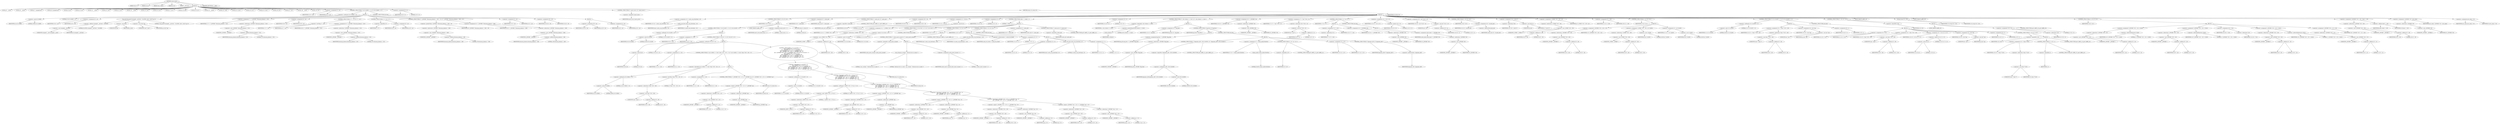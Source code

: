 digraph cache_insert {  
"1000125" [label = "(METHOD,cache_insert)" ]
"1000126" [label = "(PARAM,char *s)" ]
"1000127" [label = "(PARAM,int cp)" ]
"1000128" [label = "(PARAM,time_t time1)" ]
"1000129" [label = "(PARAM,int a4)" ]
"1000130" [label = "(PARAM,__int16 a5)" ]
"1000131" [label = "(BLOCK,,)" ]
"1000132" [label = "(LOCAL,v5: __int16)" ]
"1000133" [label = "(LOCAL,v6: __int16)" ]
"1000134" [label = "(LOCAL,v7: unsigned int)" ]
"1000135" [label = "(LOCAL,v8: unsigned int)" ]
"1000136" [label = "(LOCAL,v9: int)" ]
"1000137" [label = "(LOCAL,v10: int)" ]
"1000138" [label = "(LOCAL,v11: __int16)" ]
"1000139" [label = "(LOCAL,v12: int)" ]
"1000140" [label = "(LOCAL,v13: int)" ]
"1000141" [label = "(LOCAL,v14: __int16)" ]
"1000142" [label = "(LOCAL,v15: int)" ]
"1000143" [label = "(LOCAL,v16: int)" ]
"1000144" [label = "(LOCAL,v17: int *)" ]
"1000145" [label = "(LOCAL,v19: bool)" ]
"1000146" [label = "(LOCAL,v20: int *)" ]
"1000147" [label = "(LOCAL,v21: __int16)" ]
"1000148" [label = "(LOCAL,v22: char)" ]
"1000149" [label = "(LOCAL,v23: char *)" ]
"1000150" [label = "(LOCAL,v24: int *)" ]
"1000151" [label = "(LOCAL,v25: char *)" ]
"1000152" [label = "(LOCAL,v26: int)" ]
"1000153" [label = "(LOCAL,v27: int)" ]
"1000154" [label = "(LOCAL,v28: __int16)" ]
"1000155" [label = "(LOCAL,v29: int)" ]
"1000156" [label = "(<operator>.assignment,v5 = a5)" ]
"1000157" [label = "(IDENTIFIER,v5,v5 = a5)" ]
"1000158" [label = "(IDENTIFIER,a5,v5 = a5)" ]
"1000159" [label = "(CONTROL_STRUCTURE,if ( (a5 & 0x980) != 0 ),if ( (a5 & 0x980) != 0 ))" ]
"1000160" [label = "(<operator>.notEquals,(a5 & 0x980) != 0)" ]
"1000161" [label = "(<operator>.and,a5 & 0x980)" ]
"1000162" [label = "(IDENTIFIER,a5,a5 & 0x980)" ]
"1000163" [label = "(LITERAL,0x980,a5 & 0x980)" ]
"1000164" [label = "(LITERAL,0,(a5 & 0x980) != 0)" ]
"1000165" [label = "(BLOCK,,)" ]
"1000166" [label = "(<operator>.assignment,v6 = a5)" ]
"1000167" [label = "(IDENTIFIER,v6,v6 = a5)" ]
"1000168" [label = "(IDENTIFIER,a5,v6 = a5)" ]
"1000169" [label = "(log_query,log_query((unsigned __int16)a5 + 0x10000, (int)s, (void *)cp, 0))" ]
"1000170" [label = "(<operator>.addition,(unsigned __int16)a5 + 0x10000)" ]
"1000171" [label = "(<operator>.cast,(unsigned __int16)a5)" ]
"1000172" [label = "(UNKNOWN,unsigned __int16,unsigned __int16)" ]
"1000173" [label = "(IDENTIFIER,a5,(unsigned __int16)a5)" ]
"1000174" [label = "(LITERAL,0x10000,(unsigned __int16)a5 + 0x10000)" ]
"1000175" [label = "(<operator>.cast,(int)s)" ]
"1000176" [label = "(UNKNOWN,int,int)" ]
"1000177" [label = "(IDENTIFIER,s,(int)s)" ]
"1000178" [label = "(<operator>.cast,(void *)cp)" ]
"1000179" [label = "(UNKNOWN,void *,void *)" ]
"1000180" [label = "(IDENTIFIER,cp,(void *)cp)" ]
"1000181" [label = "(LITERAL,0,log_query((unsigned __int16)a5 + 0x10000, (int)s, (void *)cp, 0))" ]
"1000182" [label = "(<operator>.assignment,v7 = *(_DWORD *)(dnsmasq_daemon + 252))" ]
"1000183" [label = "(IDENTIFIER,v7,v7 = *(_DWORD *)(dnsmasq_daemon + 252))" ]
"1000184" [label = "(<operator>.indirection,*(_DWORD *)(dnsmasq_daemon + 252))" ]
"1000185" [label = "(<operator>.cast,(_DWORD *)(dnsmasq_daemon + 252))" ]
"1000186" [label = "(UNKNOWN,_DWORD *,_DWORD *)" ]
"1000187" [label = "(<operator>.addition,dnsmasq_daemon + 252)" ]
"1000188" [label = "(IDENTIFIER,dnsmasq_daemon,dnsmasq_daemon + 252)" ]
"1000189" [label = "(LITERAL,252,dnsmasq_daemon + 252)" ]
"1000190" [label = "(<operator>.assignment,v8 = a4)" ]
"1000191" [label = "(IDENTIFIER,v8,v8 = a4)" ]
"1000192" [label = "(IDENTIFIER,a4,v8 = a4)" ]
"1000193" [label = "(CONTROL_STRUCTURE,if ( v7 < a4 ),if ( v7 < a4 ))" ]
"1000194" [label = "(<operator>.lessThan,v7 < a4)" ]
"1000195" [label = "(IDENTIFIER,v7,v7 < a4)" ]
"1000196" [label = "(IDENTIFIER,a4,v7 < a4)" ]
"1000197" [label = "(<operator>.assignment,v8 = *(_DWORD *)(dnsmasq_daemon + 252))" ]
"1000198" [label = "(IDENTIFIER,v8,v8 = *(_DWORD *)(dnsmasq_daemon + 252))" ]
"1000199" [label = "(<operator>.indirection,*(_DWORD *)(dnsmasq_daemon + 252))" ]
"1000200" [label = "(<operator>.cast,(_DWORD *)(dnsmasq_daemon + 252))" ]
"1000201" [label = "(UNKNOWN,_DWORD *,_DWORD *)" ]
"1000202" [label = "(<operator>.addition,dnsmasq_daemon + 252)" ]
"1000203" [label = "(IDENTIFIER,dnsmasq_daemon,dnsmasq_daemon + 252)" ]
"1000204" [label = "(LITERAL,252,dnsmasq_daemon + 252)" ]
"1000205" [label = "(CONTROL_STRUCTURE,if ( !v7 ),if ( !v7 ))" ]
"1000206" [label = "(<operator>.logicalNot,!v7)" ]
"1000207" [label = "(IDENTIFIER,v7,!v7)" ]
"1000208" [label = "(<operator>.assignment,v8 = a4)" ]
"1000209" [label = "(IDENTIFIER,v8,v8 = a4)" ]
"1000210" [label = "(IDENTIFIER,a4,v8 = a4)" ]
"1000211" [label = "(CONTROL_STRUCTURE,if ( *(_DWORD *)(dnsmasq_daemon + 248) > v8 ),if ( *(_DWORD *)(dnsmasq_daemon + 248) > v8 ))" ]
"1000212" [label = "(<operator>.greaterThan,*(_DWORD *)(dnsmasq_daemon + 248) > v8)" ]
"1000213" [label = "(<operator>.indirection,*(_DWORD *)(dnsmasq_daemon + 248))" ]
"1000214" [label = "(<operator>.cast,(_DWORD *)(dnsmasq_daemon + 248))" ]
"1000215" [label = "(UNKNOWN,_DWORD *,_DWORD *)" ]
"1000216" [label = "(<operator>.addition,dnsmasq_daemon + 248)" ]
"1000217" [label = "(IDENTIFIER,dnsmasq_daemon,dnsmasq_daemon + 248)" ]
"1000218" [label = "(LITERAL,248,dnsmasq_daemon + 248)" ]
"1000219" [label = "(IDENTIFIER,v8,*(_DWORD *)(dnsmasq_daemon + 248) > v8)" ]
"1000220" [label = "(<operator>.assignment,v8 = *(_DWORD *)(dnsmasq_daemon + 248))" ]
"1000221" [label = "(IDENTIFIER,v8,v8 = *(_DWORD *)(dnsmasq_daemon + 248))" ]
"1000222" [label = "(<operator>.indirection,*(_DWORD *)(dnsmasq_daemon + 248))" ]
"1000223" [label = "(<operator>.cast,(_DWORD *)(dnsmasq_daemon + 248))" ]
"1000224" [label = "(UNKNOWN,_DWORD *,_DWORD *)" ]
"1000225" [label = "(<operator>.addition,dnsmasq_daemon + 248)" ]
"1000226" [label = "(IDENTIFIER,dnsmasq_daemon,dnsmasq_daemon + 248)" ]
"1000227" [label = "(LITERAL,248,dnsmasq_daemon + 248)" ]
"1000228" [label = "(<operator>.assignment,v5 = a5)" ]
"1000229" [label = "(IDENTIFIER,v5,v5 = a5)" ]
"1000230" [label = "(IDENTIFIER,a5,v5 = a5)" ]
"1000231" [label = "(<operator>.assignment,v29 = v8)" ]
"1000232" [label = "(IDENTIFIER,v29,v29 = v8)" ]
"1000233" [label = "(IDENTIFIER,v8,v29 = v8)" ]
"1000234" [label = "(CONTROL_STRUCTURE,else,else)" ]
"1000235" [label = "(BLOCK,,)" ]
"1000236" [label = "(<operator>.assignment,v29 = a4)" ]
"1000237" [label = "(IDENTIFIER,v29,v29 = a4)" ]
"1000238" [label = "(IDENTIFIER,a4,v29 = a4)" ]
"1000239" [label = "(<operator>.assignment,v6 = a5)" ]
"1000240" [label = "(IDENTIFIER,v6,v6 = a5)" ]
"1000241" [label = "(IDENTIFIER,a5,v6 = a5)" ]
"1000242" [label = "(<operator>.assignment,v9 = 0)" ]
"1000243" [label = "(IDENTIFIER,v9,v9 = 0)" ]
"1000244" [label = "(LITERAL,0,v9 = 0)" ]
"1000245" [label = "(CONTROL_STRUCTURE,if ( !insert_error ),if ( !insert_error ))" ]
"1000246" [label = "(<operator>.logicalNot,!insert_error)" ]
"1000247" [label = "(IDENTIFIER,insert_error,!insert_error)" ]
"1000248" [label = "(BLOCK,,)" ]
"1000249" [label = "(<operator>.assignment,v10 = cache_scan_free(time1, v5))" ]
"1000250" [label = "(IDENTIFIER,v10,v10 = cache_scan_free(time1, v5))" ]
"1000251" [label = "(cache_scan_free,cache_scan_free(time1, v5))" ]
"1000252" [label = "(IDENTIFIER,time1,cache_scan_free(time1, v5))" ]
"1000253" [label = "(IDENTIFIER,v5,cache_scan_free(time1, v5))" ]
"1000254" [label = "(CONTROL_STRUCTURE,if ( v10 ),if ( v10 ))" ]
"1000255" [label = "(IDENTIFIER,v10,if ( v10 ))" ]
"1000256" [label = "(BLOCK,,)" ]
"1000257" [label = "(CONTROL_STRUCTURE,if ( (v6 & 0x180) != 0 ),if ( (v6 & 0x180) != 0 ))" ]
"1000258" [label = "(<operator>.notEquals,(v6 & 0x180) != 0)" ]
"1000259" [label = "(<operator>.and,v6 & 0x180)" ]
"1000260" [label = "(IDENTIFIER,v6,v6 & 0x180)" ]
"1000261" [label = "(LITERAL,0x180,v6 & 0x180)" ]
"1000262" [label = "(LITERAL,0,(v6 & 0x180) != 0)" ]
"1000263" [label = "(BLOCK,,)" ]
"1000264" [label = "(<operator>.assignment,v9 = v10)" ]
"1000265" [label = "(IDENTIFIER,v9,v9 = v10)" ]
"1000266" [label = "(IDENTIFIER,v10,v9 = v10)" ]
"1000267" [label = "(CONTROL_STRUCTURE,if ( (v6 & 8) != 0 ),if ( (v6 & 8) != 0 ))" ]
"1000268" [label = "(<operator>.notEquals,(v6 & 8) != 0)" ]
"1000269" [label = "(<operator>.and,v6 & 8)" ]
"1000270" [label = "(IDENTIFIER,v6,v6 & 8)" ]
"1000271" [label = "(LITERAL,8,v6 & 8)" ]
"1000272" [label = "(LITERAL,0,(v6 & 8) != 0)" ]
"1000273" [label = "(BLOCK,,)" ]
"1000274" [label = "(<operator>.assignment,v11 = v6)" ]
"1000275" [label = "(IDENTIFIER,v11,v11 = v6)" ]
"1000276" [label = "(IDENTIFIER,v6,v11 = v6)" ]
"1000277" [label = "(CONTROL_STRUCTURE,if ( (a5 & 0x80u) != 0 && *(char *)(v9 + 36) < 0 ),if ( (a5 & 0x80u) != 0 && *(char *)(v9 + 36) < 0 ))" ]
"1000278" [label = "(<operator>.logicalAnd,(a5 & 0x80u) != 0 && *(char *)(v9 + 36) < 0)" ]
"1000279" [label = "(<operator>.notEquals,(a5 & 0x80u) != 0)" ]
"1000280" [label = "(<operator>.and,a5 & 0x80u)" ]
"1000281" [label = "(IDENTIFIER,a5,a5 & 0x80u)" ]
"1000282" [label = "(LITERAL,0x80u,a5 & 0x80u)" ]
"1000283" [label = "(LITERAL,0,(a5 & 0x80u) != 0)" ]
"1000284" [label = "(<operator>.lessThan,*(char *)(v9 + 36) < 0)" ]
"1000285" [label = "(<operator>.indirection,*(char *)(v9 + 36))" ]
"1000286" [label = "(<operator>.cast,(char *)(v9 + 36))" ]
"1000287" [label = "(UNKNOWN,char *,char *)" ]
"1000288" [label = "(<operator>.addition,v9 + 36)" ]
"1000289" [label = "(IDENTIFIER,v9,v9 + 36)" ]
"1000290" [label = "(LITERAL,36,v9 + 36)" ]
"1000291" [label = "(LITERAL,0,*(char *)(v9 + 36) < 0)" ]
"1000292" [label = "(BLOCK,,)" ]
"1000293" [label = "(<operator>.assignment,v11 = v6)" ]
"1000294" [label = "(IDENTIFIER,v11,v11 = v6)" ]
"1000295" [label = "(IDENTIFIER,v6,v11 = v6)" ]
"1000296" [label = "(CONTROL_STRUCTURE,if ( *(_DWORD *)(v9 + 12) == *(_DWORD *)cp ),if ( *(_DWORD *)(v9 + 12) == *(_DWORD *)cp ))" ]
"1000297" [label = "(<operator>.equals,*(_DWORD *)(v9 + 12) == *(_DWORD *)cp)" ]
"1000298" [label = "(<operator>.indirection,*(_DWORD *)(v9 + 12))" ]
"1000299" [label = "(<operator>.cast,(_DWORD *)(v9 + 12))" ]
"1000300" [label = "(UNKNOWN,_DWORD *,_DWORD *)" ]
"1000301" [label = "(<operator>.addition,v9 + 12)" ]
"1000302" [label = "(IDENTIFIER,v9,v9 + 12)" ]
"1000303" [label = "(LITERAL,12,v9 + 12)" ]
"1000304" [label = "(<operator>.indirection,*(_DWORD *)cp)" ]
"1000305" [label = "(<operator>.cast,(_DWORD *)cp)" ]
"1000306" [label = "(UNKNOWN,_DWORD *,_DWORD *)" ]
"1000307" [label = "(IDENTIFIER,cp,(_DWORD *)cp)" ]
"1000308" [label = "(RETURN,return v9;,return v9;)" ]
"1000309" [label = "(IDENTIFIER,v9,return v9;)" ]
"1000310" [label = "(CONTROL_STRUCTURE,if ( (v11 & 0x100) != 0\n            && (*(_BYTE *)(v9 + 37) & 1) != 0\n            && *(_DWORD *)(v9 + 12) == *(_DWORD *)cp\n            && *(_DWORD *)(v9 + 16) == *(_DWORD *)(cp + 4)\n            && *(_DWORD *)(v9 + 20) == *(_DWORD *)(cp + 8)\n            && *(_DWORD *)(v9 + 24) == *(_DWORD *)(cp + 12) ),if ( (v11 & 0x100) != 0\n            && (*(_BYTE *)(v9 + 37) & 1) != 0\n            && *(_DWORD *)(v9 + 12) == *(_DWORD *)cp\n            && *(_DWORD *)(v9 + 16) == *(_DWORD *)(cp + 4)\n            && *(_DWORD *)(v9 + 20) == *(_DWORD *)(cp + 8)\n            && *(_DWORD *)(v9 + 24) == *(_DWORD *)(cp + 12) ))" ]
"1000311" [label = "(<operator>.logicalAnd,(v11 & 0x100) != 0\n            && (*(_BYTE *)(v9 + 37) & 1) != 0\n            && *(_DWORD *)(v9 + 12) == *(_DWORD *)cp\n            && *(_DWORD *)(v9 + 16) == *(_DWORD *)(cp + 4)\n            && *(_DWORD *)(v9 + 20) == *(_DWORD *)(cp + 8)\n            && *(_DWORD *)(v9 + 24) == *(_DWORD *)(cp + 12))" ]
"1000312" [label = "(<operator>.notEquals,(v11 & 0x100) != 0)" ]
"1000313" [label = "(<operator>.and,v11 & 0x100)" ]
"1000314" [label = "(IDENTIFIER,v11,v11 & 0x100)" ]
"1000315" [label = "(LITERAL,0x100,v11 & 0x100)" ]
"1000316" [label = "(LITERAL,0,(v11 & 0x100) != 0)" ]
"1000317" [label = "(<operator>.logicalAnd,(*(_BYTE *)(v9 + 37) & 1) != 0\n            && *(_DWORD *)(v9 + 12) == *(_DWORD *)cp\n            && *(_DWORD *)(v9 + 16) == *(_DWORD *)(cp + 4)\n            && *(_DWORD *)(v9 + 20) == *(_DWORD *)(cp + 8)\n            && *(_DWORD *)(v9 + 24) == *(_DWORD *)(cp + 12))" ]
"1000318" [label = "(<operator>.notEquals,(*(_BYTE *)(v9 + 37) & 1) != 0)" ]
"1000319" [label = "(<operator>.and,*(_BYTE *)(v9 + 37) & 1)" ]
"1000320" [label = "(<operator>.indirection,*(_BYTE *)(v9 + 37))" ]
"1000321" [label = "(<operator>.cast,(_BYTE *)(v9 + 37))" ]
"1000322" [label = "(UNKNOWN,_BYTE *,_BYTE *)" ]
"1000323" [label = "(<operator>.addition,v9 + 37)" ]
"1000324" [label = "(IDENTIFIER,v9,v9 + 37)" ]
"1000325" [label = "(LITERAL,37,v9 + 37)" ]
"1000326" [label = "(LITERAL,1,*(_BYTE *)(v9 + 37) & 1)" ]
"1000327" [label = "(LITERAL,0,(*(_BYTE *)(v9 + 37) & 1) != 0)" ]
"1000328" [label = "(<operator>.logicalAnd,*(_DWORD *)(v9 + 12) == *(_DWORD *)cp\n            && *(_DWORD *)(v9 + 16) == *(_DWORD *)(cp + 4)\n            && *(_DWORD *)(v9 + 20) == *(_DWORD *)(cp + 8)\n            && *(_DWORD *)(v9 + 24) == *(_DWORD *)(cp + 12))" ]
"1000329" [label = "(<operator>.equals,*(_DWORD *)(v9 + 12) == *(_DWORD *)cp)" ]
"1000330" [label = "(<operator>.indirection,*(_DWORD *)(v9 + 12))" ]
"1000331" [label = "(<operator>.cast,(_DWORD *)(v9 + 12))" ]
"1000332" [label = "(UNKNOWN,_DWORD *,_DWORD *)" ]
"1000333" [label = "(<operator>.addition,v9 + 12)" ]
"1000334" [label = "(IDENTIFIER,v9,v9 + 12)" ]
"1000335" [label = "(LITERAL,12,v9 + 12)" ]
"1000336" [label = "(<operator>.indirection,*(_DWORD *)cp)" ]
"1000337" [label = "(<operator>.cast,(_DWORD *)cp)" ]
"1000338" [label = "(UNKNOWN,_DWORD *,_DWORD *)" ]
"1000339" [label = "(IDENTIFIER,cp,(_DWORD *)cp)" ]
"1000340" [label = "(<operator>.logicalAnd,*(_DWORD *)(v9 + 16) == *(_DWORD *)(cp + 4)\n            && *(_DWORD *)(v9 + 20) == *(_DWORD *)(cp + 8)\n            && *(_DWORD *)(v9 + 24) == *(_DWORD *)(cp + 12))" ]
"1000341" [label = "(<operator>.equals,*(_DWORD *)(v9 + 16) == *(_DWORD *)(cp + 4))" ]
"1000342" [label = "(<operator>.indirection,*(_DWORD *)(v9 + 16))" ]
"1000343" [label = "(<operator>.cast,(_DWORD *)(v9 + 16))" ]
"1000344" [label = "(UNKNOWN,_DWORD *,_DWORD *)" ]
"1000345" [label = "(<operator>.addition,v9 + 16)" ]
"1000346" [label = "(IDENTIFIER,v9,v9 + 16)" ]
"1000347" [label = "(LITERAL,16,v9 + 16)" ]
"1000348" [label = "(<operator>.indirection,*(_DWORD *)(cp + 4))" ]
"1000349" [label = "(<operator>.cast,(_DWORD *)(cp + 4))" ]
"1000350" [label = "(UNKNOWN,_DWORD *,_DWORD *)" ]
"1000351" [label = "(<operator>.addition,cp + 4)" ]
"1000352" [label = "(IDENTIFIER,cp,cp + 4)" ]
"1000353" [label = "(LITERAL,4,cp + 4)" ]
"1000354" [label = "(<operator>.logicalAnd,*(_DWORD *)(v9 + 20) == *(_DWORD *)(cp + 8)\n            && *(_DWORD *)(v9 + 24) == *(_DWORD *)(cp + 12))" ]
"1000355" [label = "(<operator>.equals,*(_DWORD *)(v9 + 20) == *(_DWORD *)(cp + 8))" ]
"1000356" [label = "(<operator>.indirection,*(_DWORD *)(v9 + 20))" ]
"1000357" [label = "(<operator>.cast,(_DWORD *)(v9 + 20))" ]
"1000358" [label = "(UNKNOWN,_DWORD *,_DWORD *)" ]
"1000359" [label = "(<operator>.addition,v9 + 20)" ]
"1000360" [label = "(IDENTIFIER,v9,v9 + 20)" ]
"1000361" [label = "(LITERAL,20,v9 + 20)" ]
"1000362" [label = "(<operator>.indirection,*(_DWORD *)(cp + 8))" ]
"1000363" [label = "(<operator>.cast,(_DWORD *)(cp + 8))" ]
"1000364" [label = "(UNKNOWN,_DWORD *,_DWORD *)" ]
"1000365" [label = "(<operator>.addition,cp + 8)" ]
"1000366" [label = "(IDENTIFIER,cp,cp + 8)" ]
"1000367" [label = "(LITERAL,8,cp + 8)" ]
"1000368" [label = "(<operator>.equals,*(_DWORD *)(v9 + 24) == *(_DWORD *)(cp + 12))" ]
"1000369" [label = "(<operator>.indirection,*(_DWORD *)(v9 + 24))" ]
"1000370" [label = "(<operator>.cast,(_DWORD *)(v9 + 24))" ]
"1000371" [label = "(UNKNOWN,_DWORD *,_DWORD *)" ]
"1000372" [label = "(<operator>.addition,v9 + 24)" ]
"1000373" [label = "(IDENTIFIER,v9,v9 + 24)" ]
"1000374" [label = "(LITERAL,24,v9 + 24)" ]
"1000375" [label = "(<operator>.indirection,*(_DWORD *)(cp + 12))" ]
"1000376" [label = "(<operator>.cast,(_DWORD *)(cp + 12))" ]
"1000377" [label = "(UNKNOWN,_DWORD *,_DWORD *)" ]
"1000378" [label = "(<operator>.addition,cp + 12)" ]
"1000379" [label = "(IDENTIFIER,cp,cp + 12)" ]
"1000380" [label = "(LITERAL,12,cp + 12)" ]
"1000381" [label = "(BLOCK,,)" ]
"1000382" [label = "(RETURN,return v9;,return v9;)" ]
"1000383" [label = "(IDENTIFIER,v9,return v9;)" ]
"1000384" [label = "(JUMP_TARGET,LABEL_41)" ]
"1000385" [label = "(<operator>.assignment,insert_error = 1)" ]
"1000386" [label = "(IDENTIFIER,insert_error,insert_error = 1)" ]
"1000387" [label = "(LITERAL,1,insert_error = 1)" ]
"1000388" [label = "(RETURN,return 0;,return 0;)" ]
"1000389" [label = "(LITERAL,0,return 0;)" ]
"1000390" [label = "(<operator>.assignment,v9 = cache_tail)" ]
"1000391" [label = "(IDENTIFIER,v9,v9 = cache_tail)" ]
"1000392" [label = "(IDENTIFIER,cache_tail,v9 = cache_tail)" ]
"1000393" [label = "(CONTROL_STRUCTURE,if ( !cache_tail ),if ( !cache_tail ))" ]
"1000394" [label = "(<operator>.logicalNot,!cache_tail)" ]
"1000395" [label = "(IDENTIFIER,cache_tail,!cache_tail)" ]
"1000396" [label = "(CONTROL_STRUCTURE,goto LABEL_41;,goto LABEL_41;)" ]
"1000397" [label = "(<operator>.assignment,v28 = v6)" ]
"1000398" [label = "(IDENTIFIER,v28,v28 = v6)" ]
"1000399" [label = "(IDENTIFIER,v6,v28 = v6)" ]
"1000400" [label = "(<operator>.assignment,v12 = v6 & 4)" ]
"1000401" [label = "(IDENTIFIER,v12,v12 = v6 & 4)" ]
"1000402" [label = "(<operator>.and,v6 & 4)" ]
"1000403" [label = "(IDENTIFIER,v6,v6 & 4)" ]
"1000404" [label = "(LITERAL,4,v6 & 4)" ]
"1000405" [label = "(<operator>.assignment,v13 = 0)" ]
"1000406" [label = "(IDENTIFIER,v13,v13 = 0)" ]
"1000407" [label = "(LITERAL,0,v13 = 0)" ]
"1000408" [label = "(CONTROL_STRUCTURE,while ( 1 ),while ( 1 ))" ]
"1000409" [label = "(LITERAL,1,while ( 1 ))" ]
"1000410" [label = "(BLOCK,,)" ]
"1000411" [label = "(<operator>.assignment,v14 = *(_WORD *)(v9 + 36))" ]
"1000412" [label = "(IDENTIFIER,v14,v14 = *(_WORD *)(v9 + 36))" ]
"1000413" [label = "(<operator>.indirection,*(_WORD *)(v9 + 36))" ]
"1000414" [label = "(<operator>.cast,(_WORD *)(v9 + 36))" ]
"1000415" [label = "(UNKNOWN,_WORD *,_WORD *)" ]
"1000416" [label = "(<operator>.addition,v9 + 36)" ]
"1000417" [label = "(IDENTIFIER,v9,v9 + 36)" ]
"1000418" [label = "(LITERAL,36,v9 + 36)" ]
"1000419" [label = "(CONTROL_STRUCTURE,if ( (v14 & 0xC) == 0 ),if ( (v14 & 0xC) == 0 ))" ]
"1000420" [label = "(<operator>.equals,(v14 & 0xC) == 0)" ]
"1000421" [label = "(<operator>.and,v14 & 0xC)" ]
"1000422" [label = "(IDENTIFIER,v14,v14 & 0xC)" ]
"1000423" [label = "(LITERAL,0xC,v14 & 0xC)" ]
"1000424" [label = "(LITERAL,0,(v14 & 0xC) == 0)" ]
"1000425" [label = "(CONTROL_STRUCTURE,break;,break;)" ]
"1000426" [label = "(CONTROL_STRUCTURE,if ( v13 ),if ( v13 ))" ]
"1000427" [label = "(IDENTIFIER,v13,if ( v13 ))" ]
"1000428" [label = "(BLOCK,,)" ]
"1000429" [label = "(CONTROL_STRUCTURE,if ( !cache_insert_warned ),if ( !cache_insert_warned ))" ]
"1000430" [label = "(<operator>.logicalNot,!cache_insert_warned)" ]
"1000431" [label = "(IDENTIFIER,cache_insert_warned,!cache_insert_warned)" ]
"1000432" [label = "(BLOCK,,)" ]
"1000433" [label = "(my_syslog,my_syslog(3, \"Internal error in cache.\"))" ]
"1000434" [label = "(LITERAL,3,my_syslog(3, \"Internal error in cache.\"))" ]
"1000435" [label = "(LITERAL,\"Internal error in cache.\",my_syslog(3, \"Internal error in cache.\"))" ]
"1000436" [label = "(<operator>.assignment,cache_insert_warned = 1)" ]
"1000437" [label = "(IDENTIFIER,cache_insert_warned,cache_insert_warned = 1)" ]
"1000438" [label = "(LITERAL,1,cache_insert_warned = 1)" ]
"1000439" [label = "(CONTROL_STRUCTURE,goto LABEL_41;,goto LABEL_41;)" ]
"1000440" [label = "(CONTROL_STRUCTURE,if ( v12 ),if ( v12 ))" ]
"1000441" [label = "(IDENTIFIER,v12,if ( v12 ))" ]
"1000442" [label = "(BLOCK,,)" ]
"1000443" [label = "(cache_scan_free,cache_scan_free(time1, v14))" ]
"1000444" [label = "(IDENTIFIER,time1,cache_scan_free(time1, v14))" ]
"1000445" [label = "(IDENTIFIER,v14,cache_scan_free(time1, v14))" ]
"1000446" [label = "(<operator>.preIncrement,++cache_live_freed)" ]
"1000447" [label = "(IDENTIFIER,cache_live_freed,++cache_live_freed)" ]
"1000448" [label = "(<operator>.assignment,v13 = 1)" ]
"1000449" [label = "(IDENTIFIER,v13,v13 = 1)" ]
"1000450" [label = "(LITERAL,1,v13 = 1)" ]
"1000451" [label = "(CONTROL_STRUCTURE,else,else)" ]
"1000452" [label = "(BLOCK,,)" ]
"1000453" [label = "(<operator>.assignment,v13 = 0)" ]
"1000454" [label = "(IDENTIFIER,v13,v13 = 0)" ]
"1000455" [label = "(LITERAL,0,v13 = 0)" ]
"1000456" [label = "(cache_scan_free,cache_scan_free(time1, 0))" ]
"1000457" [label = "(IDENTIFIER,time1,cache_scan_free(time1, 0))" ]
"1000458" [label = "(LITERAL,0,cache_scan_free(time1, 0))" ]
"1000459" [label = "(<operator>.assignment,v12 = 1)" ]
"1000460" [label = "(IDENTIFIER,v12,v12 = 1)" ]
"1000461" [label = "(LITERAL,1,v12 = 1)" ]
"1000462" [label = "(<operator>.assignment,v9 = cache_tail)" ]
"1000463" [label = "(IDENTIFIER,v9,v9 = cache_tail)" ]
"1000464" [label = "(IDENTIFIER,cache_tail,v9 = cache_tail)" ]
"1000465" [label = "(CONTROL_STRUCTURE,if ( !cache_tail ),if ( !cache_tail ))" ]
"1000466" [label = "(<operator>.logicalNot,!cache_tail)" ]
"1000467" [label = "(IDENTIFIER,cache_tail,!cache_tail)" ]
"1000468" [label = "(CONTROL_STRUCTURE,goto LABEL_41;,goto LABEL_41;)" ]
"1000469" [label = "(<operator>.assignment,v15 = 0)" ]
"1000470" [label = "(IDENTIFIER,v15,v15 = 0)" ]
"1000471" [label = "(LITERAL,0,v15 = 0)" ]
"1000472" [label = "(CONTROL_STRUCTURE,if ( s && strlen(s) >= 0x32 ),if ( s && strlen(s) >= 0x32 ))" ]
"1000473" [label = "(<operator>.logicalAnd,s && strlen(s) >= 0x32)" ]
"1000474" [label = "(IDENTIFIER,s,s && strlen(s) >= 0x32)" ]
"1000475" [label = "(<operator>.greaterEqualsThan,strlen(s) >= 0x32)" ]
"1000476" [label = "(strlen,strlen(s))" ]
"1000477" [label = "(IDENTIFIER,s,strlen(s))" ]
"1000478" [label = "(LITERAL,0x32,strlen(s) >= 0x32)" ]
"1000479" [label = "(BLOCK,,)" ]
"1000480" [label = "(<operator>.assignment,v15 = big_free)" ]
"1000481" [label = "(IDENTIFIER,v15,v15 = big_free)" ]
"1000482" [label = "(IDENTIFIER,big_free,v15 = big_free)" ]
"1000483" [label = "(CONTROL_STRUCTURE,if ( big_free ),if ( big_free ))" ]
"1000484" [label = "(IDENTIFIER,big_free,if ( big_free ))" ]
"1000485" [label = "(BLOCK,,)" ]
"1000486" [label = "(<operator>.assignment,big_free = *(_DWORD *)big_free)" ]
"1000487" [label = "(IDENTIFIER,big_free,big_free = *(_DWORD *)big_free)" ]
"1000488" [label = "(<operator>.indirection,*(_DWORD *)big_free)" ]
"1000489" [label = "(<operator>.cast,(_DWORD *)big_free)" ]
"1000490" [label = "(UNKNOWN,_DWORD *,_DWORD *)" ]
"1000491" [label = "(IDENTIFIER,big_free,(_DWORD *)big_free)" ]
"1000492" [label = "(CONTROL_STRUCTURE,else,else)" ]
"1000493" [label = "(BLOCK,,)" ]
"1000494" [label = "(CONTROL_STRUCTURE,if ( !(bignames_left | v28 & 0x5000) ),if ( !(bignames_left | v28 & 0x5000) ))" ]
"1000495" [label = "(<operator>.logicalNot,!(bignames_left | v28 & 0x5000))" ]
"1000496" [label = "(<operator>.or,bignames_left | v28 & 0x5000)" ]
"1000497" [label = "(IDENTIFIER,bignames_left,bignames_left | v28 & 0x5000)" ]
"1000498" [label = "(<operator>.and,v28 & 0x5000)" ]
"1000499" [label = "(IDENTIFIER,v28,v28 & 0x5000)" ]
"1000500" [label = "(LITERAL,0x5000,v28 & 0x5000)" ]
"1000501" [label = "(CONTROL_STRUCTURE,goto LABEL_41;,goto LABEL_41;)" ]
"1000502" [label = "(<operator>.assignment,v27 = whine_malloc(0x404u))" ]
"1000503" [label = "(IDENTIFIER,v27,v27 = whine_malloc(0x404u))" ]
"1000504" [label = "(whine_malloc,whine_malloc(0x404u))" ]
"1000505" [label = "(LITERAL,0x404u,whine_malloc(0x404u))" ]
"1000506" [label = "(CONTROL_STRUCTURE,if ( !v27 ),if ( !v27 ))" ]
"1000507" [label = "(<operator>.logicalNot,!v27)" ]
"1000508" [label = "(IDENTIFIER,v27,!v27)" ]
"1000509" [label = "(CONTROL_STRUCTURE,goto LABEL_41;,goto LABEL_41;)" ]
"1000510" [label = "(<operator>.assignment,v15 = v27)" ]
"1000511" [label = "(IDENTIFIER,v15,v15 = v27)" ]
"1000512" [label = "(IDENTIFIER,v27,v15 = v27)" ]
"1000513" [label = "(CONTROL_STRUCTURE,if ( bignames_left ),if ( bignames_left ))" ]
"1000514" [label = "(IDENTIFIER,bignames_left,if ( bignames_left ))" ]
"1000515" [label = "(<operator>.preDecrement,--bignames_left)" ]
"1000516" [label = "(IDENTIFIER,bignames_left,--bignames_left)" ]
"1000517" [label = "(<operator>.assignment,v16 = *(_DWORD *)v9)" ]
"1000518" [label = "(IDENTIFIER,v16,v16 = *(_DWORD *)v9)" ]
"1000519" [label = "(<operator>.indirection,*(_DWORD *)v9)" ]
"1000520" [label = "(<operator>.cast,(_DWORD *)v9)" ]
"1000521" [label = "(UNKNOWN,_DWORD *,_DWORD *)" ]
"1000522" [label = "(IDENTIFIER,v9,(_DWORD *)v9)" ]
"1000523" [label = "(<operator>.assignment,v17 = *(int **)(v9 + 4))" ]
"1000524" [label = "(IDENTIFIER,v17,v17 = *(int **)(v9 + 4))" ]
"1000525" [label = "(<operator>.indirection,*(int **)(v9 + 4))" ]
"1000526" [label = "(<operator>.cast,(int **)(v9 + 4))" ]
"1000527" [label = "(UNKNOWN,int **,int **)" ]
"1000528" [label = "(<operator>.addition,v9 + 4)" ]
"1000529" [label = "(IDENTIFIER,v9,v9 + 4)" ]
"1000530" [label = "(LITERAL,4,v9 + 4)" ]
"1000531" [label = "(CONTROL_STRUCTURE,if ( v17 ),if ( v17 ))" ]
"1000532" [label = "(IDENTIFIER,v17,if ( v17 ))" ]
"1000533" [label = "(BLOCK,,)" ]
"1000534" [label = "(<operator>.assignment,*v17 = v16)" ]
"1000535" [label = "(<operator>.indirection,*v17)" ]
"1000536" [label = "(IDENTIFIER,v17,*v17 = v16)" ]
"1000537" [label = "(IDENTIFIER,v16,*v17 = v16)" ]
"1000538" [label = "(<operator>.assignment,v16 = *(_DWORD *)v9)" ]
"1000539" [label = "(IDENTIFIER,v16,v16 = *(_DWORD *)v9)" ]
"1000540" [label = "(<operator>.indirection,*(_DWORD *)v9)" ]
"1000541" [label = "(<operator>.cast,(_DWORD *)v9)" ]
"1000542" [label = "(UNKNOWN,_DWORD *,_DWORD *)" ]
"1000543" [label = "(IDENTIFIER,v9,(_DWORD *)v9)" ]
"1000544" [label = "(CONTROL_STRUCTURE,else,else)" ]
"1000545" [label = "(BLOCK,,)" ]
"1000546" [label = "(<operator>.assignment,cache_head = *(_DWORD *)v9)" ]
"1000547" [label = "(IDENTIFIER,cache_head,cache_head = *(_DWORD *)v9)" ]
"1000548" [label = "(<operator>.indirection,*(_DWORD *)v9)" ]
"1000549" [label = "(<operator>.cast,(_DWORD *)v9)" ]
"1000550" [label = "(UNKNOWN,_DWORD *,_DWORD *)" ]
"1000551" [label = "(IDENTIFIER,v9,(_DWORD *)v9)" ]
"1000552" [label = "(<operator>.assignment,v19 = v16 == 0)" ]
"1000553" [label = "(IDENTIFIER,v19,v19 = v16 == 0)" ]
"1000554" [label = "(<operator>.equals,v16 == 0)" ]
"1000555" [label = "(IDENTIFIER,v16,v16 == 0)" ]
"1000556" [label = "(LITERAL,0,v16 == 0)" ]
"1000557" [label = "(<operator>.assignment,v20 = (int *)(v16 + 4))" ]
"1000558" [label = "(IDENTIFIER,v20,v20 = (int *)(v16 + 4))" ]
"1000559" [label = "(<operator>.cast,(int *)(v16 + 4))" ]
"1000560" [label = "(UNKNOWN,int *,int *)" ]
"1000561" [label = "(<operator>.addition,v16 + 4)" ]
"1000562" [label = "(IDENTIFIER,v16,v16 + 4)" ]
"1000563" [label = "(LITERAL,4,v16 + 4)" ]
"1000564" [label = "(CONTROL_STRUCTURE,if ( v19 ),if ( v19 ))" ]
"1000565" [label = "(IDENTIFIER,v19,if ( v19 ))" ]
"1000566" [label = "(<operator>.assignment,v20 = &cache_tail)" ]
"1000567" [label = "(IDENTIFIER,v20,v20 = &cache_tail)" ]
"1000568" [label = "(<operator>.addressOf,&cache_tail)" ]
"1000569" [label = "(IDENTIFIER,cache_tail,v20 = &cache_tail)" ]
"1000570" [label = "(<operator>.assignment,*v20 = (int)v17)" ]
"1000571" [label = "(<operator>.indirection,*v20)" ]
"1000572" [label = "(IDENTIFIER,v20,*v20 = (int)v17)" ]
"1000573" [label = "(<operator>.cast,(int)v17)" ]
"1000574" [label = "(UNKNOWN,int,int)" ]
"1000575" [label = "(IDENTIFIER,v17,(int)v17)" ]
"1000576" [label = "(<operator>.assignment,*(_WORD *)(v9 + 36) = a5)" ]
"1000577" [label = "(<operator>.indirection,*(_WORD *)(v9 + 36))" ]
"1000578" [label = "(<operator>.cast,(_WORD *)(v9 + 36))" ]
"1000579" [label = "(UNKNOWN,_WORD *,_WORD *)" ]
"1000580" [label = "(<operator>.addition,v9 + 36)" ]
"1000581" [label = "(IDENTIFIER,v9,v9 + 36)" ]
"1000582" [label = "(LITERAL,36,v9 + 36)" ]
"1000583" [label = "(IDENTIFIER,a5,*(_WORD *)(v9 + 36) = a5)" ]
"1000584" [label = "(<operator>.assignment,v21 = v28)" ]
"1000585" [label = "(IDENTIFIER,v21,v21 = v28)" ]
"1000586" [label = "(IDENTIFIER,v28,v21 = v28)" ]
"1000587" [label = "(CONTROL_STRUCTURE,if ( v15 ),if ( v15 ))" ]
"1000588" [label = "(IDENTIFIER,v15,if ( v15 ))" ]
"1000589" [label = "(BLOCK,,)" ]
"1000590" [label = "(<operator>.assignment,*(_DWORD *)(v9 + 40) = v15)" ]
"1000591" [label = "(<operator>.indirection,*(_DWORD *)(v9 + 40))" ]
"1000592" [label = "(<operator>.cast,(_DWORD *)(v9 + 40))" ]
"1000593" [label = "(UNKNOWN,_DWORD *,_DWORD *)" ]
"1000594" [label = "(<operator>.addition,v9 + 40)" ]
"1000595" [label = "(IDENTIFIER,v9,v9 + 40)" ]
"1000596" [label = "(LITERAL,40,v9 + 40)" ]
"1000597" [label = "(IDENTIFIER,v15,*(_DWORD *)(v9 + 40) = v15)" ]
"1000598" [label = "(<operator>.assignment,*(_WORD *)(v9 + 36) = a5 | 0x200)" ]
"1000599" [label = "(<operator>.indirection,*(_WORD *)(v9 + 36))" ]
"1000600" [label = "(<operator>.cast,(_WORD *)(v9 + 36))" ]
"1000601" [label = "(UNKNOWN,_WORD *,_WORD *)" ]
"1000602" [label = "(<operator>.addition,v9 + 36)" ]
"1000603" [label = "(IDENTIFIER,v9,v9 + 36)" ]
"1000604" [label = "(LITERAL,36,v9 + 36)" ]
"1000605" [label = "(<operator>.or,a5 | 0x200)" ]
"1000606" [label = "(IDENTIFIER,a5,a5 | 0x200)" ]
"1000607" [label = "(LITERAL,0x200,a5 | 0x200)" ]
"1000608" [label = "(<operator>.assignment,v21 = a5 | 0x200)" ]
"1000609" [label = "(IDENTIFIER,v21,v21 = a5 | 0x200)" ]
"1000610" [label = "(<operator>.or,a5 | 0x200)" ]
"1000611" [label = "(IDENTIFIER,a5,a5 | 0x200)" ]
"1000612" [label = "(LITERAL,0x200,a5 | 0x200)" ]
"1000613" [label = "(CONTROL_STRUCTURE,if ( (v21 & 0x200) != 0 ),if ( (v21 & 0x200) != 0 ))" ]
"1000614" [label = "(<operator>.notEquals,(v21 & 0x200) != 0)" ]
"1000615" [label = "(<operator>.and,v21 & 0x200)" ]
"1000616" [label = "(IDENTIFIER,v21,v21 & 0x200)" ]
"1000617" [label = "(LITERAL,0x200,v21 & 0x200)" ]
"1000618" [label = "(LITERAL,0,(v21 & 0x200) != 0)" ]
"1000619" [label = "(BLOCK,,)" ]
"1000620" [label = "(<operator>.assignment,v23 = *(char **)(v9 + 40))" ]
"1000621" [label = "(IDENTIFIER,v23,v23 = *(char **)(v9 + 40))" ]
"1000622" [label = "(<operator>.indirection,*(char **)(v9 + 40))" ]
"1000623" [label = "(<operator>.cast,(char **)(v9 + 40))" ]
"1000624" [label = "(UNKNOWN,char **,char **)" ]
"1000625" [label = "(<operator>.addition,v9 + 40)" ]
"1000626" [label = "(IDENTIFIER,v9,v9 + 40)" ]
"1000627" [label = "(LITERAL,40,v9 + 40)" ]
"1000628" [label = "(<operator>.assignment,v24 = (int *)cp)" ]
"1000629" [label = "(IDENTIFIER,v24,v24 = (int *)cp)" ]
"1000630" [label = "(<operator>.cast,(int *)cp)" ]
"1000631" [label = "(UNKNOWN,int *,int *)" ]
"1000632" [label = "(IDENTIFIER,cp,(int *)cp)" ]
"1000633" [label = "(<operator>.assignment,v25 = s)" ]
"1000634" [label = "(IDENTIFIER,v25,v25 = s)" ]
"1000635" [label = "(IDENTIFIER,s,v25 = s)" ]
"1000636" [label = "(CONTROL_STRUCTURE,else,else)" ]
"1000637" [label = "(BLOCK,,)" ]
"1000638" [label = "(<operator>.assignment,v22 = v21)" ]
"1000639" [label = "(IDENTIFIER,v22,v22 = v21)" ]
"1000640" [label = "(IDENTIFIER,v21,v22 = v21)" ]
"1000641" [label = "(<operator>.assignment,v23 = (char *)(v9 + 40))" ]
"1000642" [label = "(IDENTIFIER,v23,v23 = (char *)(v9 + 40))" ]
"1000643" [label = "(<operator>.cast,(char *)(v9 + 40))" ]
"1000644" [label = "(UNKNOWN,char *,char *)" ]
"1000645" [label = "(<operator>.addition,v9 + 40)" ]
"1000646" [label = "(IDENTIFIER,v9,v9 + 40)" ]
"1000647" [label = "(LITERAL,40,v9 + 40)" ]
"1000648" [label = "(<operator>.assignment,v19 = (v22 & 2) == 0)" ]
"1000649" [label = "(IDENTIFIER,v19,v19 = (v22 & 2) == 0)" ]
"1000650" [label = "(<operator>.equals,(v22 & 2) == 0)" ]
"1000651" [label = "(<operator>.and,v22 & 2)" ]
"1000652" [label = "(IDENTIFIER,v22,v22 & 2)" ]
"1000653" [label = "(LITERAL,2,v22 & 2)" ]
"1000654" [label = "(LITERAL,0,(v22 & 2) == 0)" ]
"1000655" [label = "(<operator>.assignment,v24 = (int *)cp)" ]
"1000656" [label = "(IDENTIFIER,v24,v24 = (int *)cp)" ]
"1000657" [label = "(<operator>.cast,(int *)cp)" ]
"1000658" [label = "(UNKNOWN,int *,int *)" ]
"1000659" [label = "(IDENTIFIER,cp,(int *)cp)" ]
"1000660" [label = "(<operator>.assignment,v25 = s)" ]
"1000661" [label = "(IDENTIFIER,v25,v25 = s)" ]
"1000662" [label = "(IDENTIFIER,s,v25 = s)" ]
"1000663" [label = "(CONTROL_STRUCTURE,if ( !v19 ),if ( !v19 ))" ]
"1000664" [label = "(<operator>.logicalNot,!v19)" ]
"1000665" [label = "(IDENTIFIER,v19,!v19)" ]
"1000666" [label = "(BLOCK,,)" ]
"1000667" [label = "(<operator>.assignment,v23 = *(char **)v23)" ]
"1000668" [label = "(IDENTIFIER,v23,v23 = *(char **)v23)" ]
"1000669" [label = "(<operator>.indirection,*(char **)v23)" ]
"1000670" [label = "(<operator>.cast,(char **)v23)" ]
"1000671" [label = "(UNKNOWN,char **,char **)" ]
"1000672" [label = "(IDENTIFIER,v23,(char **)v23)" ]
"1000673" [label = "(CONTROL_STRUCTURE,if ( !s ),if ( !s ))" ]
"1000674" [label = "(<operator>.logicalNot,!s)" ]
"1000675" [label = "(IDENTIFIER,s,!s)" ]
"1000676" [label = "(CONTROL_STRUCTURE,goto LABEL_55;,goto LABEL_55;)" ]
"1000677" [label = "(CONTROL_STRUCTURE,goto LABEL_54;,goto LABEL_54;)" ]
"1000678" [label = "(CONTROL_STRUCTURE,if ( !v25 ),if ( !v25 ))" ]
"1000679" [label = "(<operator>.logicalNot,!v25)" ]
"1000680" [label = "(IDENTIFIER,v25,!v25)" ]
"1000681" [label = "(BLOCK,,)" ]
"1000682" [label = "(JUMP_TARGET,LABEL_55)" ]
"1000683" [label = "(<operator>.assignment,*v23 = 0)" ]
"1000684" [label = "(<operator>.indirection,*v23)" ]
"1000685" [label = "(IDENTIFIER,v23,*v23 = 0)" ]
"1000686" [label = "(LITERAL,0,*v23 = 0)" ]
"1000687" [label = "(CONTROL_STRUCTURE,goto LABEL_56;,goto LABEL_56;)" ]
"1000688" [label = "(JUMP_TARGET,LABEL_54)" ]
"1000689" [label = "(strcpy,strcpy(v23, v25))" ]
"1000690" [label = "(IDENTIFIER,v23,strcpy(v23, v25))" ]
"1000691" [label = "(IDENTIFIER,v25,strcpy(v23, v25))" ]
"1000692" [label = "(JUMP_TARGET,LABEL_56)" ]
"1000693" [label = "(CONTROL_STRUCTURE,if ( v24 ),if ( v24 ))" ]
"1000694" [label = "(IDENTIFIER,v24,if ( v24 ))" ]
"1000695" [label = "(BLOCK,,)" ]
"1000696" [label = "(<operator>.assignment,*(_DWORD *)(v9 + 24) = v24[3])" ]
"1000697" [label = "(<operator>.indirection,*(_DWORD *)(v9 + 24))" ]
"1000698" [label = "(<operator>.cast,(_DWORD *)(v9 + 24))" ]
"1000699" [label = "(UNKNOWN,_DWORD *,_DWORD *)" ]
"1000700" [label = "(<operator>.addition,v9 + 24)" ]
"1000701" [label = "(IDENTIFIER,v9,v9 + 24)" ]
"1000702" [label = "(LITERAL,24,v9 + 24)" ]
"1000703" [label = "(<operator>.indirectIndexAccess,v24[3])" ]
"1000704" [label = "(IDENTIFIER,v24,*(_DWORD *)(v9 + 24) = v24[3])" ]
"1000705" [label = "(LITERAL,3,*(_DWORD *)(v9 + 24) = v24[3])" ]
"1000706" [label = "(<operator>.assignment,*(_DWORD *)(v9 + 20) = v24[2])" ]
"1000707" [label = "(<operator>.indirection,*(_DWORD *)(v9 + 20))" ]
"1000708" [label = "(<operator>.cast,(_DWORD *)(v9 + 20))" ]
"1000709" [label = "(UNKNOWN,_DWORD *,_DWORD *)" ]
"1000710" [label = "(<operator>.addition,v9 + 20)" ]
"1000711" [label = "(IDENTIFIER,v9,v9 + 20)" ]
"1000712" [label = "(LITERAL,20,v9 + 20)" ]
"1000713" [label = "(<operator>.indirectIndexAccess,v24[2])" ]
"1000714" [label = "(IDENTIFIER,v24,*(_DWORD *)(v9 + 20) = v24[2])" ]
"1000715" [label = "(LITERAL,2,*(_DWORD *)(v9 + 20) = v24[2])" ]
"1000716" [label = "(<operator>.assignment,v26 = *v24)" ]
"1000717" [label = "(IDENTIFIER,v26,v26 = *v24)" ]
"1000718" [label = "(<operator>.indirection,*v24)" ]
"1000719" [label = "(IDENTIFIER,v24,v26 = *v24)" ]
"1000720" [label = "(<operator>.assignment,*(_DWORD *)(v9 + 16) = v24[1])" ]
"1000721" [label = "(<operator>.indirection,*(_DWORD *)(v9 + 16))" ]
"1000722" [label = "(<operator>.cast,(_DWORD *)(v9 + 16))" ]
"1000723" [label = "(UNKNOWN,_DWORD *,_DWORD *)" ]
"1000724" [label = "(<operator>.addition,v9 + 16)" ]
"1000725" [label = "(IDENTIFIER,v9,v9 + 16)" ]
"1000726" [label = "(LITERAL,16,v9 + 16)" ]
"1000727" [label = "(<operator>.indirectIndexAccess,v24[1])" ]
"1000728" [label = "(IDENTIFIER,v24,*(_DWORD *)(v9 + 16) = v24[1])" ]
"1000729" [label = "(LITERAL,1,*(_DWORD *)(v9 + 16) = v24[1])" ]
"1000730" [label = "(<operator>.assignment,*(_DWORD *)(v9 + 12) = v26)" ]
"1000731" [label = "(<operator>.indirection,*(_DWORD *)(v9 + 12))" ]
"1000732" [label = "(<operator>.cast,(_DWORD *)(v9 + 12))" ]
"1000733" [label = "(UNKNOWN,_DWORD *,_DWORD *)" ]
"1000734" [label = "(<operator>.addition,v9 + 12)" ]
"1000735" [label = "(IDENTIFIER,v9,v9 + 12)" ]
"1000736" [label = "(LITERAL,12,v9 + 12)" ]
"1000737" [label = "(IDENTIFIER,v26,*(_DWORD *)(v9 + 12) = v26)" ]
"1000738" [label = "(<operator>.assignment,*(_DWORD *)(v9 + 28) = time1 + v29)" ]
"1000739" [label = "(<operator>.indirection,*(_DWORD *)(v9 + 28))" ]
"1000740" [label = "(<operator>.cast,(_DWORD *)(v9 + 28))" ]
"1000741" [label = "(UNKNOWN,_DWORD *,_DWORD *)" ]
"1000742" [label = "(<operator>.addition,v9 + 28)" ]
"1000743" [label = "(IDENTIFIER,v9,v9 + 28)" ]
"1000744" [label = "(LITERAL,28,v9 + 28)" ]
"1000745" [label = "(<operator>.addition,time1 + v29)" ]
"1000746" [label = "(IDENTIFIER,time1,time1 + v29)" ]
"1000747" [label = "(IDENTIFIER,v29,time1 + v29)" ]
"1000748" [label = "(<operator>.assignment,*(_DWORD *)v9 = new_chain)" ]
"1000749" [label = "(<operator>.indirection,*(_DWORD *)v9)" ]
"1000750" [label = "(<operator>.cast,(_DWORD *)v9)" ]
"1000751" [label = "(UNKNOWN,_DWORD *,_DWORD *)" ]
"1000752" [label = "(IDENTIFIER,v9,(_DWORD *)v9)" ]
"1000753" [label = "(IDENTIFIER,new_chain,*(_DWORD *)v9 = new_chain)" ]
"1000754" [label = "(<operator>.assignment,new_chain = v9)" ]
"1000755" [label = "(IDENTIFIER,new_chain,new_chain = v9)" ]
"1000756" [label = "(IDENTIFIER,v9,new_chain = v9)" ]
"1000757" [label = "(RETURN,return v9;,return v9;)" ]
"1000758" [label = "(IDENTIFIER,v9,return v9;)" ]
"1000759" [label = "(METHOD_RETURN,int __cdecl)" ]
  "1000125" -> "1000126" 
  "1000125" -> "1000127" 
  "1000125" -> "1000128" 
  "1000125" -> "1000129" 
  "1000125" -> "1000130" 
  "1000125" -> "1000131" 
  "1000125" -> "1000759" 
  "1000131" -> "1000132" 
  "1000131" -> "1000133" 
  "1000131" -> "1000134" 
  "1000131" -> "1000135" 
  "1000131" -> "1000136" 
  "1000131" -> "1000137" 
  "1000131" -> "1000138" 
  "1000131" -> "1000139" 
  "1000131" -> "1000140" 
  "1000131" -> "1000141" 
  "1000131" -> "1000142" 
  "1000131" -> "1000143" 
  "1000131" -> "1000144" 
  "1000131" -> "1000145" 
  "1000131" -> "1000146" 
  "1000131" -> "1000147" 
  "1000131" -> "1000148" 
  "1000131" -> "1000149" 
  "1000131" -> "1000150" 
  "1000131" -> "1000151" 
  "1000131" -> "1000152" 
  "1000131" -> "1000153" 
  "1000131" -> "1000154" 
  "1000131" -> "1000155" 
  "1000131" -> "1000156" 
  "1000131" -> "1000159" 
  "1000131" -> "1000242" 
  "1000131" -> "1000245" 
  "1000131" -> "1000757" 
  "1000156" -> "1000157" 
  "1000156" -> "1000158" 
  "1000159" -> "1000160" 
  "1000159" -> "1000165" 
  "1000159" -> "1000234" 
  "1000160" -> "1000161" 
  "1000160" -> "1000164" 
  "1000161" -> "1000162" 
  "1000161" -> "1000163" 
  "1000165" -> "1000166" 
  "1000165" -> "1000169" 
  "1000165" -> "1000182" 
  "1000165" -> "1000190" 
  "1000165" -> "1000193" 
  "1000165" -> "1000205" 
  "1000165" -> "1000211" 
  "1000165" -> "1000228" 
  "1000165" -> "1000231" 
  "1000166" -> "1000167" 
  "1000166" -> "1000168" 
  "1000169" -> "1000170" 
  "1000169" -> "1000175" 
  "1000169" -> "1000178" 
  "1000169" -> "1000181" 
  "1000170" -> "1000171" 
  "1000170" -> "1000174" 
  "1000171" -> "1000172" 
  "1000171" -> "1000173" 
  "1000175" -> "1000176" 
  "1000175" -> "1000177" 
  "1000178" -> "1000179" 
  "1000178" -> "1000180" 
  "1000182" -> "1000183" 
  "1000182" -> "1000184" 
  "1000184" -> "1000185" 
  "1000185" -> "1000186" 
  "1000185" -> "1000187" 
  "1000187" -> "1000188" 
  "1000187" -> "1000189" 
  "1000190" -> "1000191" 
  "1000190" -> "1000192" 
  "1000193" -> "1000194" 
  "1000193" -> "1000197" 
  "1000194" -> "1000195" 
  "1000194" -> "1000196" 
  "1000197" -> "1000198" 
  "1000197" -> "1000199" 
  "1000199" -> "1000200" 
  "1000200" -> "1000201" 
  "1000200" -> "1000202" 
  "1000202" -> "1000203" 
  "1000202" -> "1000204" 
  "1000205" -> "1000206" 
  "1000205" -> "1000208" 
  "1000206" -> "1000207" 
  "1000208" -> "1000209" 
  "1000208" -> "1000210" 
  "1000211" -> "1000212" 
  "1000211" -> "1000220" 
  "1000212" -> "1000213" 
  "1000212" -> "1000219" 
  "1000213" -> "1000214" 
  "1000214" -> "1000215" 
  "1000214" -> "1000216" 
  "1000216" -> "1000217" 
  "1000216" -> "1000218" 
  "1000220" -> "1000221" 
  "1000220" -> "1000222" 
  "1000222" -> "1000223" 
  "1000223" -> "1000224" 
  "1000223" -> "1000225" 
  "1000225" -> "1000226" 
  "1000225" -> "1000227" 
  "1000228" -> "1000229" 
  "1000228" -> "1000230" 
  "1000231" -> "1000232" 
  "1000231" -> "1000233" 
  "1000234" -> "1000235" 
  "1000235" -> "1000236" 
  "1000235" -> "1000239" 
  "1000236" -> "1000237" 
  "1000236" -> "1000238" 
  "1000239" -> "1000240" 
  "1000239" -> "1000241" 
  "1000242" -> "1000243" 
  "1000242" -> "1000244" 
  "1000245" -> "1000246" 
  "1000245" -> "1000248" 
  "1000246" -> "1000247" 
  "1000248" -> "1000249" 
  "1000248" -> "1000254" 
  "1000248" -> "1000390" 
  "1000248" -> "1000393" 
  "1000248" -> "1000397" 
  "1000248" -> "1000400" 
  "1000248" -> "1000405" 
  "1000248" -> "1000408" 
  "1000248" -> "1000469" 
  "1000248" -> "1000472" 
  "1000248" -> "1000517" 
  "1000248" -> "1000523" 
  "1000248" -> "1000531" 
  "1000248" -> "1000552" 
  "1000248" -> "1000557" 
  "1000248" -> "1000564" 
  "1000248" -> "1000570" 
  "1000248" -> "1000576" 
  "1000248" -> "1000584" 
  "1000248" -> "1000587" 
  "1000248" -> "1000613" 
  "1000248" -> "1000678" 
  "1000248" -> "1000688" 
  "1000248" -> "1000689" 
  "1000248" -> "1000692" 
  "1000248" -> "1000693" 
  "1000248" -> "1000738" 
  "1000248" -> "1000748" 
  "1000248" -> "1000754" 
  "1000249" -> "1000250" 
  "1000249" -> "1000251" 
  "1000251" -> "1000252" 
  "1000251" -> "1000253" 
  "1000254" -> "1000255" 
  "1000254" -> "1000256" 
  "1000256" -> "1000257" 
  "1000256" -> "1000384" 
  "1000256" -> "1000385" 
  "1000256" -> "1000388" 
  "1000257" -> "1000258" 
  "1000257" -> "1000263" 
  "1000258" -> "1000259" 
  "1000258" -> "1000262" 
  "1000259" -> "1000260" 
  "1000259" -> "1000261" 
  "1000263" -> "1000264" 
  "1000263" -> "1000267" 
  "1000264" -> "1000265" 
  "1000264" -> "1000266" 
  "1000267" -> "1000268" 
  "1000267" -> "1000273" 
  "1000268" -> "1000269" 
  "1000268" -> "1000272" 
  "1000269" -> "1000270" 
  "1000269" -> "1000271" 
  "1000273" -> "1000274" 
  "1000273" -> "1000277" 
  "1000273" -> "1000310" 
  "1000274" -> "1000275" 
  "1000274" -> "1000276" 
  "1000277" -> "1000278" 
  "1000277" -> "1000292" 
  "1000278" -> "1000279" 
  "1000278" -> "1000284" 
  "1000279" -> "1000280" 
  "1000279" -> "1000283" 
  "1000280" -> "1000281" 
  "1000280" -> "1000282" 
  "1000284" -> "1000285" 
  "1000284" -> "1000291" 
  "1000285" -> "1000286" 
  "1000286" -> "1000287" 
  "1000286" -> "1000288" 
  "1000288" -> "1000289" 
  "1000288" -> "1000290" 
  "1000292" -> "1000293" 
  "1000292" -> "1000296" 
  "1000293" -> "1000294" 
  "1000293" -> "1000295" 
  "1000296" -> "1000297" 
  "1000296" -> "1000308" 
  "1000297" -> "1000298" 
  "1000297" -> "1000304" 
  "1000298" -> "1000299" 
  "1000299" -> "1000300" 
  "1000299" -> "1000301" 
  "1000301" -> "1000302" 
  "1000301" -> "1000303" 
  "1000304" -> "1000305" 
  "1000305" -> "1000306" 
  "1000305" -> "1000307" 
  "1000308" -> "1000309" 
  "1000310" -> "1000311" 
  "1000310" -> "1000381" 
  "1000311" -> "1000312" 
  "1000311" -> "1000317" 
  "1000312" -> "1000313" 
  "1000312" -> "1000316" 
  "1000313" -> "1000314" 
  "1000313" -> "1000315" 
  "1000317" -> "1000318" 
  "1000317" -> "1000328" 
  "1000318" -> "1000319" 
  "1000318" -> "1000327" 
  "1000319" -> "1000320" 
  "1000319" -> "1000326" 
  "1000320" -> "1000321" 
  "1000321" -> "1000322" 
  "1000321" -> "1000323" 
  "1000323" -> "1000324" 
  "1000323" -> "1000325" 
  "1000328" -> "1000329" 
  "1000328" -> "1000340" 
  "1000329" -> "1000330" 
  "1000329" -> "1000336" 
  "1000330" -> "1000331" 
  "1000331" -> "1000332" 
  "1000331" -> "1000333" 
  "1000333" -> "1000334" 
  "1000333" -> "1000335" 
  "1000336" -> "1000337" 
  "1000337" -> "1000338" 
  "1000337" -> "1000339" 
  "1000340" -> "1000341" 
  "1000340" -> "1000354" 
  "1000341" -> "1000342" 
  "1000341" -> "1000348" 
  "1000342" -> "1000343" 
  "1000343" -> "1000344" 
  "1000343" -> "1000345" 
  "1000345" -> "1000346" 
  "1000345" -> "1000347" 
  "1000348" -> "1000349" 
  "1000349" -> "1000350" 
  "1000349" -> "1000351" 
  "1000351" -> "1000352" 
  "1000351" -> "1000353" 
  "1000354" -> "1000355" 
  "1000354" -> "1000368" 
  "1000355" -> "1000356" 
  "1000355" -> "1000362" 
  "1000356" -> "1000357" 
  "1000357" -> "1000358" 
  "1000357" -> "1000359" 
  "1000359" -> "1000360" 
  "1000359" -> "1000361" 
  "1000362" -> "1000363" 
  "1000363" -> "1000364" 
  "1000363" -> "1000365" 
  "1000365" -> "1000366" 
  "1000365" -> "1000367" 
  "1000368" -> "1000369" 
  "1000368" -> "1000375" 
  "1000369" -> "1000370" 
  "1000370" -> "1000371" 
  "1000370" -> "1000372" 
  "1000372" -> "1000373" 
  "1000372" -> "1000374" 
  "1000375" -> "1000376" 
  "1000376" -> "1000377" 
  "1000376" -> "1000378" 
  "1000378" -> "1000379" 
  "1000378" -> "1000380" 
  "1000381" -> "1000382" 
  "1000382" -> "1000383" 
  "1000385" -> "1000386" 
  "1000385" -> "1000387" 
  "1000388" -> "1000389" 
  "1000390" -> "1000391" 
  "1000390" -> "1000392" 
  "1000393" -> "1000394" 
  "1000393" -> "1000396" 
  "1000394" -> "1000395" 
  "1000397" -> "1000398" 
  "1000397" -> "1000399" 
  "1000400" -> "1000401" 
  "1000400" -> "1000402" 
  "1000402" -> "1000403" 
  "1000402" -> "1000404" 
  "1000405" -> "1000406" 
  "1000405" -> "1000407" 
  "1000408" -> "1000409" 
  "1000408" -> "1000410" 
  "1000410" -> "1000411" 
  "1000410" -> "1000419" 
  "1000410" -> "1000426" 
  "1000410" -> "1000440" 
  "1000410" -> "1000462" 
  "1000410" -> "1000465" 
  "1000411" -> "1000412" 
  "1000411" -> "1000413" 
  "1000413" -> "1000414" 
  "1000414" -> "1000415" 
  "1000414" -> "1000416" 
  "1000416" -> "1000417" 
  "1000416" -> "1000418" 
  "1000419" -> "1000420" 
  "1000419" -> "1000425" 
  "1000420" -> "1000421" 
  "1000420" -> "1000424" 
  "1000421" -> "1000422" 
  "1000421" -> "1000423" 
  "1000426" -> "1000427" 
  "1000426" -> "1000428" 
  "1000428" -> "1000429" 
  "1000428" -> "1000439" 
  "1000429" -> "1000430" 
  "1000429" -> "1000432" 
  "1000430" -> "1000431" 
  "1000432" -> "1000433" 
  "1000432" -> "1000436" 
  "1000433" -> "1000434" 
  "1000433" -> "1000435" 
  "1000436" -> "1000437" 
  "1000436" -> "1000438" 
  "1000440" -> "1000441" 
  "1000440" -> "1000442" 
  "1000440" -> "1000451" 
  "1000442" -> "1000443" 
  "1000442" -> "1000446" 
  "1000442" -> "1000448" 
  "1000443" -> "1000444" 
  "1000443" -> "1000445" 
  "1000446" -> "1000447" 
  "1000448" -> "1000449" 
  "1000448" -> "1000450" 
  "1000451" -> "1000452" 
  "1000452" -> "1000453" 
  "1000452" -> "1000456" 
  "1000452" -> "1000459" 
  "1000453" -> "1000454" 
  "1000453" -> "1000455" 
  "1000456" -> "1000457" 
  "1000456" -> "1000458" 
  "1000459" -> "1000460" 
  "1000459" -> "1000461" 
  "1000462" -> "1000463" 
  "1000462" -> "1000464" 
  "1000465" -> "1000466" 
  "1000465" -> "1000468" 
  "1000466" -> "1000467" 
  "1000469" -> "1000470" 
  "1000469" -> "1000471" 
  "1000472" -> "1000473" 
  "1000472" -> "1000479" 
  "1000473" -> "1000474" 
  "1000473" -> "1000475" 
  "1000475" -> "1000476" 
  "1000475" -> "1000478" 
  "1000476" -> "1000477" 
  "1000479" -> "1000480" 
  "1000479" -> "1000483" 
  "1000480" -> "1000481" 
  "1000480" -> "1000482" 
  "1000483" -> "1000484" 
  "1000483" -> "1000485" 
  "1000483" -> "1000492" 
  "1000485" -> "1000486" 
  "1000486" -> "1000487" 
  "1000486" -> "1000488" 
  "1000488" -> "1000489" 
  "1000489" -> "1000490" 
  "1000489" -> "1000491" 
  "1000492" -> "1000493" 
  "1000493" -> "1000494" 
  "1000493" -> "1000502" 
  "1000493" -> "1000506" 
  "1000493" -> "1000510" 
  "1000493" -> "1000513" 
  "1000494" -> "1000495" 
  "1000494" -> "1000501" 
  "1000495" -> "1000496" 
  "1000496" -> "1000497" 
  "1000496" -> "1000498" 
  "1000498" -> "1000499" 
  "1000498" -> "1000500" 
  "1000502" -> "1000503" 
  "1000502" -> "1000504" 
  "1000504" -> "1000505" 
  "1000506" -> "1000507" 
  "1000506" -> "1000509" 
  "1000507" -> "1000508" 
  "1000510" -> "1000511" 
  "1000510" -> "1000512" 
  "1000513" -> "1000514" 
  "1000513" -> "1000515" 
  "1000515" -> "1000516" 
  "1000517" -> "1000518" 
  "1000517" -> "1000519" 
  "1000519" -> "1000520" 
  "1000520" -> "1000521" 
  "1000520" -> "1000522" 
  "1000523" -> "1000524" 
  "1000523" -> "1000525" 
  "1000525" -> "1000526" 
  "1000526" -> "1000527" 
  "1000526" -> "1000528" 
  "1000528" -> "1000529" 
  "1000528" -> "1000530" 
  "1000531" -> "1000532" 
  "1000531" -> "1000533" 
  "1000531" -> "1000544" 
  "1000533" -> "1000534" 
  "1000533" -> "1000538" 
  "1000534" -> "1000535" 
  "1000534" -> "1000537" 
  "1000535" -> "1000536" 
  "1000538" -> "1000539" 
  "1000538" -> "1000540" 
  "1000540" -> "1000541" 
  "1000541" -> "1000542" 
  "1000541" -> "1000543" 
  "1000544" -> "1000545" 
  "1000545" -> "1000546" 
  "1000546" -> "1000547" 
  "1000546" -> "1000548" 
  "1000548" -> "1000549" 
  "1000549" -> "1000550" 
  "1000549" -> "1000551" 
  "1000552" -> "1000553" 
  "1000552" -> "1000554" 
  "1000554" -> "1000555" 
  "1000554" -> "1000556" 
  "1000557" -> "1000558" 
  "1000557" -> "1000559" 
  "1000559" -> "1000560" 
  "1000559" -> "1000561" 
  "1000561" -> "1000562" 
  "1000561" -> "1000563" 
  "1000564" -> "1000565" 
  "1000564" -> "1000566" 
  "1000566" -> "1000567" 
  "1000566" -> "1000568" 
  "1000568" -> "1000569" 
  "1000570" -> "1000571" 
  "1000570" -> "1000573" 
  "1000571" -> "1000572" 
  "1000573" -> "1000574" 
  "1000573" -> "1000575" 
  "1000576" -> "1000577" 
  "1000576" -> "1000583" 
  "1000577" -> "1000578" 
  "1000578" -> "1000579" 
  "1000578" -> "1000580" 
  "1000580" -> "1000581" 
  "1000580" -> "1000582" 
  "1000584" -> "1000585" 
  "1000584" -> "1000586" 
  "1000587" -> "1000588" 
  "1000587" -> "1000589" 
  "1000589" -> "1000590" 
  "1000589" -> "1000598" 
  "1000589" -> "1000608" 
  "1000590" -> "1000591" 
  "1000590" -> "1000597" 
  "1000591" -> "1000592" 
  "1000592" -> "1000593" 
  "1000592" -> "1000594" 
  "1000594" -> "1000595" 
  "1000594" -> "1000596" 
  "1000598" -> "1000599" 
  "1000598" -> "1000605" 
  "1000599" -> "1000600" 
  "1000600" -> "1000601" 
  "1000600" -> "1000602" 
  "1000602" -> "1000603" 
  "1000602" -> "1000604" 
  "1000605" -> "1000606" 
  "1000605" -> "1000607" 
  "1000608" -> "1000609" 
  "1000608" -> "1000610" 
  "1000610" -> "1000611" 
  "1000610" -> "1000612" 
  "1000613" -> "1000614" 
  "1000613" -> "1000619" 
  "1000613" -> "1000636" 
  "1000614" -> "1000615" 
  "1000614" -> "1000618" 
  "1000615" -> "1000616" 
  "1000615" -> "1000617" 
  "1000619" -> "1000620" 
  "1000619" -> "1000628" 
  "1000619" -> "1000633" 
  "1000620" -> "1000621" 
  "1000620" -> "1000622" 
  "1000622" -> "1000623" 
  "1000623" -> "1000624" 
  "1000623" -> "1000625" 
  "1000625" -> "1000626" 
  "1000625" -> "1000627" 
  "1000628" -> "1000629" 
  "1000628" -> "1000630" 
  "1000630" -> "1000631" 
  "1000630" -> "1000632" 
  "1000633" -> "1000634" 
  "1000633" -> "1000635" 
  "1000636" -> "1000637" 
  "1000637" -> "1000638" 
  "1000637" -> "1000641" 
  "1000637" -> "1000648" 
  "1000637" -> "1000655" 
  "1000637" -> "1000660" 
  "1000637" -> "1000663" 
  "1000638" -> "1000639" 
  "1000638" -> "1000640" 
  "1000641" -> "1000642" 
  "1000641" -> "1000643" 
  "1000643" -> "1000644" 
  "1000643" -> "1000645" 
  "1000645" -> "1000646" 
  "1000645" -> "1000647" 
  "1000648" -> "1000649" 
  "1000648" -> "1000650" 
  "1000650" -> "1000651" 
  "1000650" -> "1000654" 
  "1000651" -> "1000652" 
  "1000651" -> "1000653" 
  "1000655" -> "1000656" 
  "1000655" -> "1000657" 
  "1000657" -> "1000658" 
  "1000657" -> "1000659" 
  "1000660" -> "1000661" 
  "1000660" -> "1000662" 
  "1000663" -> "1000664" 
  "1000663" -> "1000666" 
  "1000664" -> "1000665" 
  "1000666" -> "1000667" 
  "1000666" -> "1000673" 
  "1000666" -> "1000677" 
  "1000667" -> "1000668" 
  "1000667" -> "1000669" 
  "1000669" -> "1000670" 
  "1000670" -> "1000671" 
  "1000670" -> "1000672" 
  "1000673" -> "1000674" 
  "1000673" -> "1000676" 
  "1000674" -> "1000675" 
  "1000678" -> "1000679" 
  "1000678" -> "1000681" 
  "1000679" -> "1000680" 
  "1000681" -> "1000682" 
  "1000681" -> "1000683" 
  "1000681" -> "1000687" 
  "1000683" -> "1000684" 
  "1000683" -> "1000686" 
  "1000684" -> "1000685" 
  "1000689" -> "1000690" 
  "1000689" -> "1000691" 
  "1000693" -> "1000694" 
  "1000693" -> "1000695" 
  "1000695" -> "1000696" 
  "1000695" -> "1000706" 
  "1000695" -> "1000716" 
  "1000695" -> "1000720" 
  "1000695" -> "1000730" 
  "1000696" -> "1000697" 
  "1000696" -> "1000703" 
  "1000697" -> "1000698" 
  "1000698" -> "1000699" 
  "1000698" -> "1000700" 
  "1000700" -> "1000701" 
  "1000700" -> "1000702" 
  "1000703" -> "1000704" 
  "1000703" -> "1000705" 
  "1000706" -> "1000707" 
  "1000706" -> "1000713" 
  "1000707" -> "1000708" 
  "1000708" -> "1000709" 
  "1000708" -> "1000710" 
  "1000710" -> "1000711" 
  "1000710" -> "1000712" 
  "1000713" -> "1000714" 
  "1000713" -> "1000715" 
  "1000716" -> "1000717" 
  "1000716" -> "1000718" 
  "1000718" -> "1000719" 
  "1000720" -> "1000721" 
  "1000720" -> "1000727" 
  "1000721" -> "1000722" 
  "1000722" -> "1000723" 
  "1000722" -> "1000724" 
  "1000724" -> "1000725" 
  "1000724" -> "1000726" 
  "1000727" -> "1000728" 
  "1000727" -> "1000729" 
  "1000730" -> "1000731" 
  "1000730" -> "1000737" 
  "1000731" -> "1000732" 
  "1000732" -> "1000733" 
  "1000732" -> "1000734" 
  "1000734" -> "1000735" 
  "1000734" -> "1000736" 
  "1000738" -> "1000739" 
  "1000738" -> "1000745" 
  "1000739" -> "1000740" 
  "1000740" -> "1000741" 
  "1000740" -> "1000742" 
  "1000742" -> "1000743" 
  "1000742" -> "1000744" 
  "1000745" -> "1000746" 
  "1000745" -> "1000747" 
  "1000748" -> "1000749" 
  "1000748" -> "1000753" 
  "1000749" -> "1000750" 
  "1000750" -> "1000751" 
  "1000750" -> "1000752" 
  "1000754" -> "1000755" 
  "1000754" -> "1000756" 
  "1000757" -> "1000758" 
}
